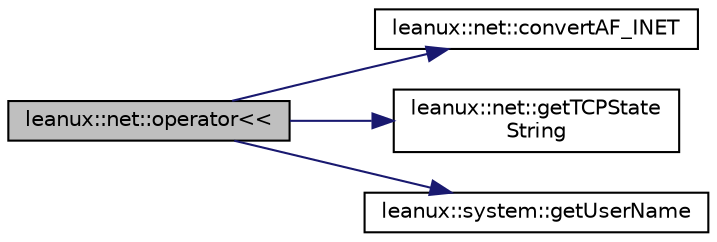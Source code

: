 digraph "leanux::net::operator&lt;&lt;"
{
 // LATEX_PDF_SIZE
  bgcolor="transparent";
  edge [fontname="Helvetica",fontsize="10",labelfontname="Helvetica",labelfontsize="10"];
  node [fontname="Helvetica",fontsize="10",shape=record];
  rankdir="LR";
  Node1 [label="leanux::net::operator\<\<",height=0.2,width=0.4,color="black", fillcolor="grey75", style="filled", fontcolor="black",tooltip="Dump a UDP4SocketInfo to stream."];
  Node1 -> Node2 [color="midnightblue",fontsize="10",style="solid",fontname="Helvetica"];
  Node2 [label="leanux::net::convertAF_INET",height=0.2,width=0.4,color="black",URL="$namespaceleanux_1_1net.html#a1961711f7416e2fc1f75688e973b7305",tooltip="convert IPv4 network IP representation to human readable format."];
  Node1 -> Node3 [color="midnightblue",fontsize="10",style="solid",fontname="Helvetica"];
  Node3 [label="leanux::net::getTCPState\lString",height=0.2,width=0.4,color="black",URL="$namespaceleanux_1_1net.html#ab8fe3018bd00dd43f6d16815049c423a",tooltip="Get human readable name for a tcp state."];
  Node1 -> Node4 [color="midnightblue",fontsize="10",style="solid",fontname="Helvetica"];
  Node4 [label="leanux::system::getUserName",height=0.2,width=0.4,color="black",URL="$namespaceleanux_1_1system.html#a15a1517cb994968027d406402a588157",tooltip="Get username from a uid."];
}
